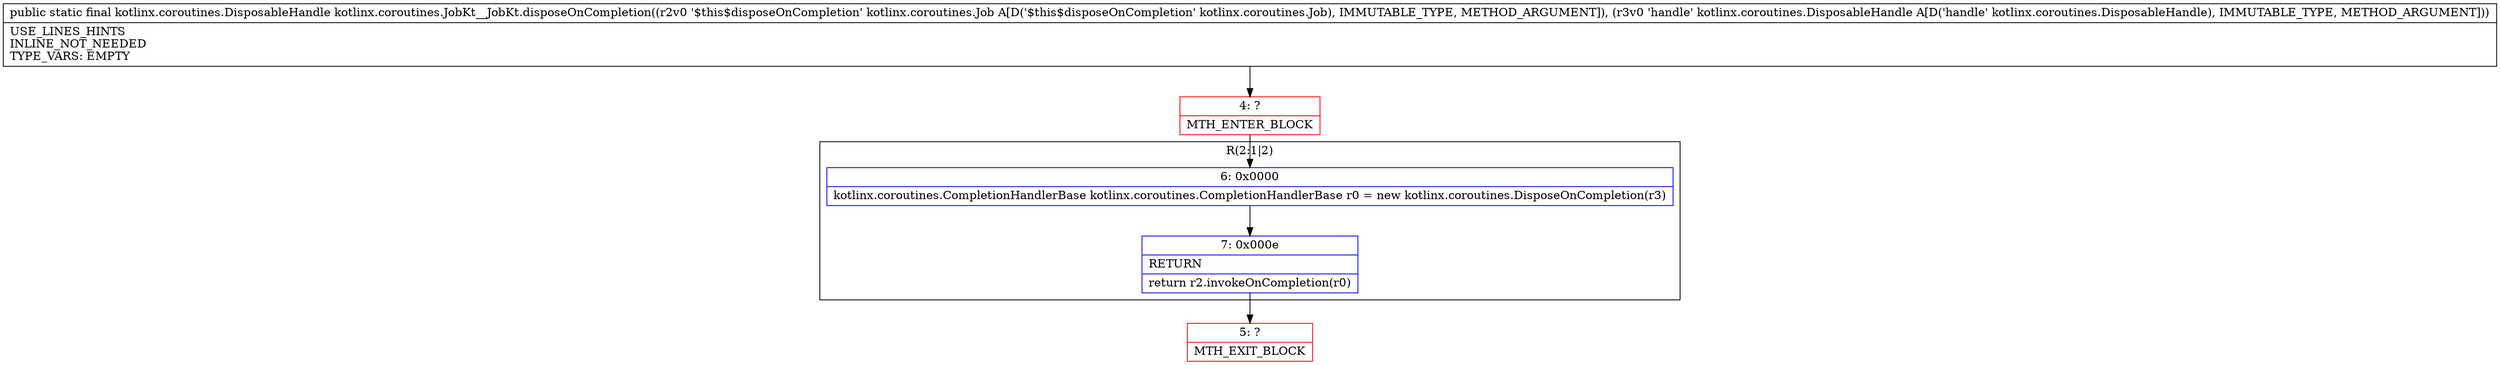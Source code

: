 digraph "CFG forkotlinx.coroutines.JobKt__JobKt.disposeOnCompletion(Lkotlinx\/coroutines\/Job;Lkotlinx\/coroutines\/DisposableHandle;)Lkotlinx\/coroutines\/DisposableHandle;" {
subgraph cluster_Region_429034607 {
label = "R(2:1|2)";
node [shape=record,color=blue];
Node_6 [shape=record,label="{6\:\ 0x0000|kotlinx.coroutines.CompletionHandlerBase kotlinx.coroutines.CompletionHandlerBase r0 = new kotlinx.coroutines.DisposeOnCompletion(r3)\l}"];
Node_7 [shape=record,label="{7\:\ 0x000e|RETURN\l|return r2.invokeOnCompletion(r0)\l}"];
}
Node_4 [shape=record,color=red,label="{4\:\ ?|MTH_ENTER_BLOCK\l}"];
Node_5 [shape=record,color=red,label="{5\:\ ?|MTH_EXIT_BLOCK\l}"];
MethodNode[shape=record,label="{public static final kotlinx.coroutines.DisposableHandle kotlinx.coroutines.JobKt__JobKt.disposeOnCompletion((r2v0 '$this$disposeOnCompletion' kotlinx.coroutines.Job A[D('$this$disposeOnCompletion' kotlinx.coroutines.Job), IMMUTABLE_TYPE, METHOD_ARGUMENT]), (r3v0 'handle' kotlinx.coroutines.DisposableHandle A[D('handle' kotlinx.coroutines.DisposableHandle), IMMUTABLE_TYPE, METHOD_ARGUMENT]))  | USE_LINES_HINTS\lINLINE_NOT_NEEDED\lTYPE_VARS: EMPTY\l}"];
MethodNode -> Node_4;Node_6 -> Node_7;
Node_7 -> Node_5;
Node_4 -> Node_6;
}

